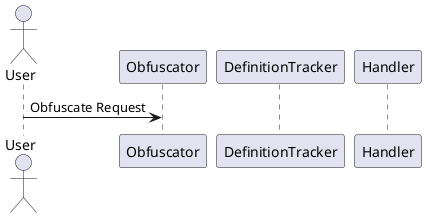 @startuml
'autoactivate on
actor User as User
participant Obfuscator
participant DefinitionTracker
participant Handler


' comment
/'
multi line comment
'/
User -> Obfuscator : Obfuscate Request

@enduml
